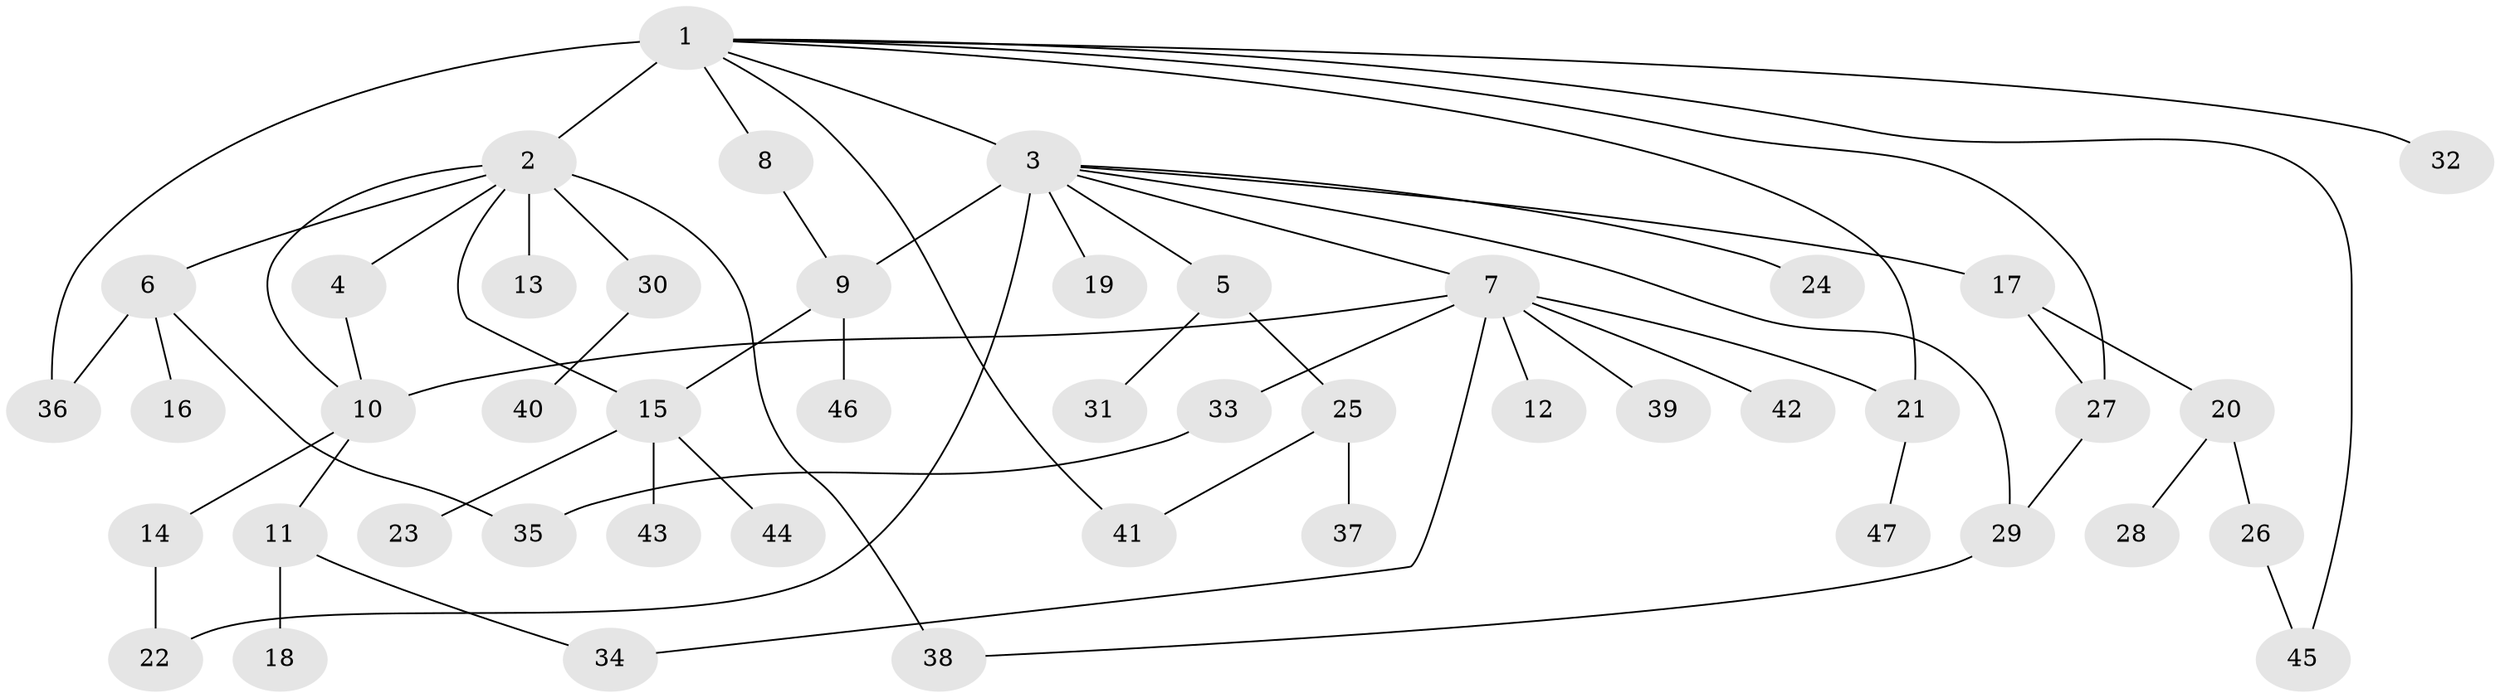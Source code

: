 // original degree distribution, {15: 0.021505376344086023, 10: 0.010752688172043012, 4: 0.06451612903225806, 5: 0.021505376344086023, 9: 0.010752688172043012, 3: 0.13978494623655913, 1: 0.5376344086021505, 2: 0.1827956989247312, 6: 0.010752688172043012}
// Generated by graph-tools (version 1.1) at 2025/35/03/09/25 02:35:20]
// undirected, 47 vertices, 60 edges
graph export_dot {
graph [start="1"]
  node [color=gray90,style=filled];
  1;
  2;
  3;
  4;
  5;
  6;
  7;
  8;
  9;
  10;
  11;
  12;
  13;
  14;
  15;
  16;
  17;
  18;
  19;
  20;
  21;
  22;
  23;
  24;
  25;
  26;
  27;
  28;
  29;
  30;
  31;
  32;
  33;
  34;
  35;
  36;
  37;
  38;
  39;
  40;
  41;
  42;
  43;
  44;
  45;
  46;
  47;
  1 -- 2 [weight=1.0];
  1 -- 3 [weight=1.0];
  1 -- 8 [weight=1.0];
  1 -- 21 [weight=1.0];
  1 -- 27 [weight=1.0];
  1 -- 32 [weight=1.0];
  1 -- 36 [weight=6.0];
  1 -- 41 [weight=1.0];
  1 -- 45 [weight=1.0];
  2 -- 4 [weight=1.0];
  2 -- 6 [weight=1.0];
  2 -- 10 [weight=1.0];
  2 -- 13 [weight=1.0];
  2 -- 15 [weight=1.0];
  2 -- 30 [weight=1.0];
  2 -- 38 [weight=2.0];
  3 -- 5 [weight=1.0];
  3 -- 7 [weight=1.0];
  3 -- 9 [weight=6.0];
  3 -- 17 [weight=1.0];
  3 -- 19 [weight=1.0];
  3 -- 22 [weight=1.0];
  3 -- 24 [weight=1.0];
  3 -- 29 [weight=1.0];
  4 -- 10 [weight=2.0];
  5 -- 25 [weight=1.0];
  5 -- 31 [weight=1.0];
  6 -- 16 [weight=1.0];
  6 -- 35 [weight=1.0];
  6 -- 36 [weight=1.0];
  7 -- 10 [weight=1.0];
  7 -- 12 [weight=1.0];
  7 -- 21 [weight=1.0];
  7 -- 33 [weight=1.0];
  7 -- 34 [weight=1.0];
  7 -- 39 [weight=1.0];
  7 -- 42 [weight=1.0];
  8 -- 9 [weight=1.0];
  9 -- 15 [weight=1.0];
  9 -- 46 [weight=1.0];
  10 -- 11 [weight=1.0];
  10 -- 14 [weight=1.0];
  11 -- 18 [weight=2.0];
  11 -- 34 [weight=1.0];
  14 -- 22 [weight=1.0];
  15 -- 23 [weight=1.0];
  15 -- 43 [weight=1.0];
  15 -- 44 [weight=1.0];
  17 -- 20 [weight=1.0];
  17 -- 27 [weight=1.0];
  20 -- 26 [weight=1.0];
  20 -- 28 [weight=2.0];
  21 -- 47 [weight=1.0];
  25 -- 37 [weight=1.0];
  25 -- 41 [weight=1.0];
  26 -- 45 [weight=1.0];
  27 -- 29 [weight=1.0];
  29 -- 38 [weight=1.0];
  30 -- 40 [weight=1.0];
  33 -- 35 [weight=1.0];
}
